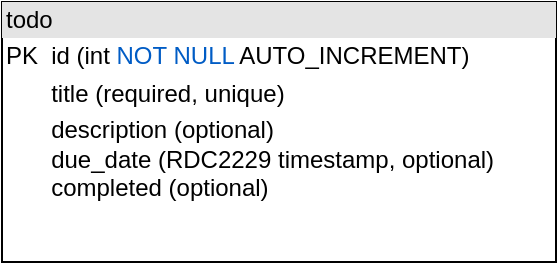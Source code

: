 <mxfile version="26.1.1">
  <diagram name="Page-1" id="O4WqKT4CzbzGx5m7UgVT">
    <mxGraphModel dx="1562" dy="1070" grid="1" gridSize="10" guides="1" tooltips="1" connect="1" arrows="1" fold="1" page="1" pageScale="1" pageWidth="826" pageHeight="1169" math="0" shadow="0">
      <root>
        <mxCell id="0" />
        <mxCell id="1" parent="0" />
        <mxCell id="-LHt6b6m9ZN2CKY29320-1" value="&lt;div style=&quot;box-sizing:border-box;width:100%;background:#e4e4e4;padding:2px;&quot;&gt;todo&lt;/div&gt;&lt;table style=&quot;width:100%;font-size:1em;&quot; cellpadding=&quot;2&quot; cellspacing=&quot;0&quot;&gt;&lt;tbody&gt;&lt;tr&gt;&lt;td&gt;PK&lt;/td&gt;&lt;td&gt;id (&lt;span data-darkreader-inline-color=&quot;&quot; style=&quot;--darkreader-inline-color: var(--darkreader-text-000000, #e8e6e3);&quot; class=&quot;sqlcolor&quot;&gt;int &lt;span data-darkreader-inline-color=&quot;&quot; style=&quot;color: rgb(0, 92, 197); --darkreader-inline-color: var(--darkreader-text-005cc5, #56b1ff);&quot; class=&quot;sqlkeywordcolor&quot;&gt;NOT&lt;/span&gt; &lt;span data-darkreader-inline-color=&quot;&quot; style=&quot;color: rgb(0, 92, 197); --darkreader-inline-color: var(--darkreader-text-005cc5, #56b1ff);&quot; class=&quot;sqlkeywordcolor&quot;&gt;NULL&lt;/span&gt; AUTO_INCREMENT)&lt;/span&gt;&lt;/td&gt;&lt;/tr&gt;&lt;tr&gt;&lt;td&gt;&lt;br&gt;&lt;/td&gt;&lt;td&gt;title (required, unique)&lt;/td&gt;&lt;/tr&gt;&lt;tr&gt;&lt;td&gt;&lt;/td&gt;&lt;td&gt;description (optional)&lt;br&gt;due_date (RDC2229 timestamp, optional)&lt;br&gt;completed (optional)&lt;/td&gt;&lt;/tr&gt;&lt;/tbody&gt;&lt;/table&gt;" style="verticalAlign=top;align=left;overflow=fill;html=1;whiteSpace=wrap;" vertex="1" parent="1">
          <mxGeometry x="323" y="540" width="277" height="130" as="geometry" />
        </mxCell>
      </root>
    </mxGraphModel>
  </diagram>
</mxfile>
